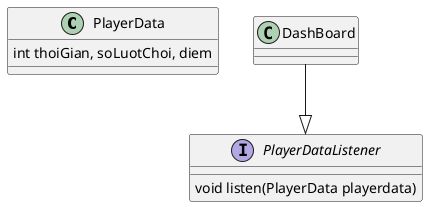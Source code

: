 @startuml
'https://plantuml.com/class-diagram

class PlayerData{
    int thoiGian, soLuotChoi, diem
}
class DashBoard{}
interface PlayerDataListener{
    void listen(PlayerData playerdata)
}

DashBoard --|> PlayerDataListener

@enduml